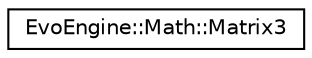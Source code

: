 digraph "Иерархия классов. Графический вид."
{
  edge [fontname="Helvetica",fontsize="10",labelfontname="Helvetica",labelfontsize="10"];
  node [fontname="Helvetica",fontsize="10",shape=record];
  rankdir="LR";
  Node0 [label="EvoEngine::Math::Matrix3",height=0.2,width=0.4,color="black", fillcolor="white", style="filled",URL="$classEvoEngine_1_1Math_1_1Matrix3.html"];
}
